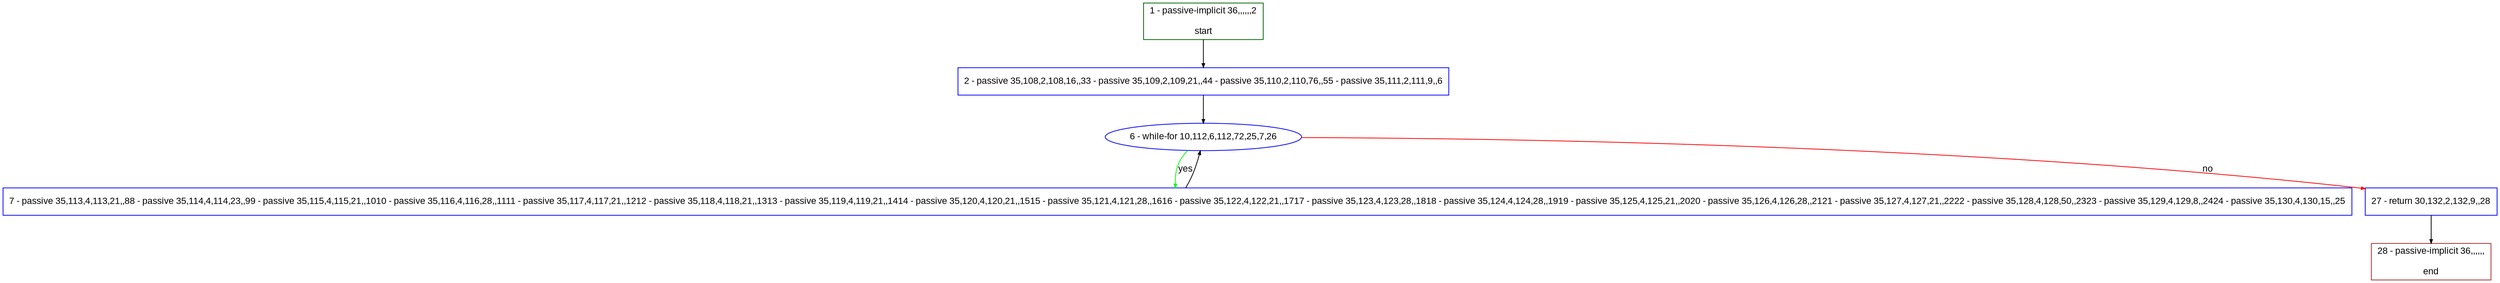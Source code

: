 digraph "" {
  graph [pack="true", label="", fontsize="12", packmode="clust", fontname="Arial", fillcolor="#FFFFCC", bgcolor="white", style="rounded,filled", compound="true"];
  node [node_initialized="no", label="", color="grey", fontsize="12", fillcolor="white", fontname="Arial", style="filled", shape="rectangle", compound="true", fixedsize="false"];
  edge [fontcolor="black", arrowhead="normal", arrowtail="none", arrowsize="0.5", ltail="", label="", color="black", fontsize="12", lhead="", fontname="Arial", dir="forward", compound="true"];
  __N1 [label="2 - passive 35,108,2,108,16,,33 - passive 35,109,2,109,21,,44 - passive 35,110,2,110,76,,55 - passive 35,111,2,111,9,,6", color="#0000ff", fillcolor="#ffffff", style="filled", shape="box"];
  __N2 [label="1 - passive-implicit 36,,,,,,2\n\nstart", color="#006400", fillcolor="#ffffff", style="filled", shape="box"];
  __N3 [label="6 - while-for 10,112,6,112,72,25,7,26", color="#0000ff", fillcolor="#ffffff", style="filled", shape="oval"];
  __N4 [label="7 - passive 35,113,4,113,21,,88 - passive 35,114,4,114,23,,99 - passive 35,115,4,115,21,,1010 - passive 35,116,4,116,28,,1111 - passive 35,117,4,117,21,,1212 - passive 35,118,4,118,21,,1313 - passive 35,119,4,119,21,,1414 - passive 35,120,4,120,21,,1515 - passive 35,121,4,121,28,,1616 - passive 35,122,4,122,21,,1717 - passive 35,123,4,123,28,,1818 - passive 35,124,4,124,28,,1919 - passive 35,125,4,125,21,,2020 - passive 35,126,4,126,28,,2121 - passive 35,127,4,127,21,,2222 - passive 35,128,4,128,50,,2323 - passive 35,129,4,129,8,,2424 - passive 35,130,4,130,15,,25", color="#0000ff", fillcolor="#ffffff", style="filled", shape="box"];
  __N5 [label="27 - return 30,132,2,132,9,,28", color="#0000ff", fillcolor="#ffffff", style="filled", shape="box"];
  __N6 [label="28 - passive-implicit 36,,,,,,\n\nend", color="#a52a2a", fillcolor="#ffffff", style="filled", shape="box"];
  __N2 -> __N1 [arrowhead="normal", arrowtail="none", color="#000000", label="", dir="forward"];
  __N1 -> __N3 [arrowhead="normal", arrowtail="none", color="#000000", label="", dir="forward"];
  __N3 -> __N4 [arrowhead="normal", arrowtail="none", color="#00ff00", label="yes", dir="forward"];
  __N4 -> __N3 [arrowhead="normal", arrowtail="none", color="#000000", label="", dir="forward"];
  __N3 -> __N5 [arrowhead="normal", arrowtail="none", color="#ff0000", label="no", dir="forward"];
  __N5 -> __N6 [arrowhead="normal", arrowtail="none", color="#000000", label="", dir="forward"];
}
